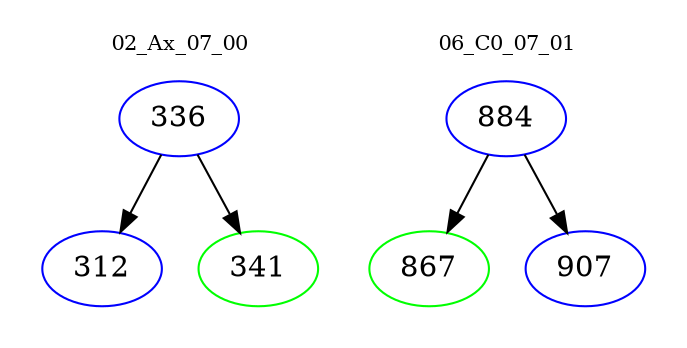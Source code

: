 digraph{
subgraph cluster_0 {
color = white
label = "02_Ax_07_00";
fontsize=10;
T0_336 [label="336", color="blue"]
T0_336 -> T0_312 [color="black"]
T0_312 [label="312", color="blue"]
T0_336 -> T0_341 [color="black"]
T0_341 [label="341", color="green"]
}
subgraph cluster_1 {
color = white
label = "06_C0_07_01";
fontsize=10;
T1_884 [label="884", color="blue"]
T1_884 -> T1_867 [color="black"]
T1_867 [label="867", color="green"]
T1_884 -> T1_907 [color="black"]
T1_907 [label="907", color="blue"]
}
}
